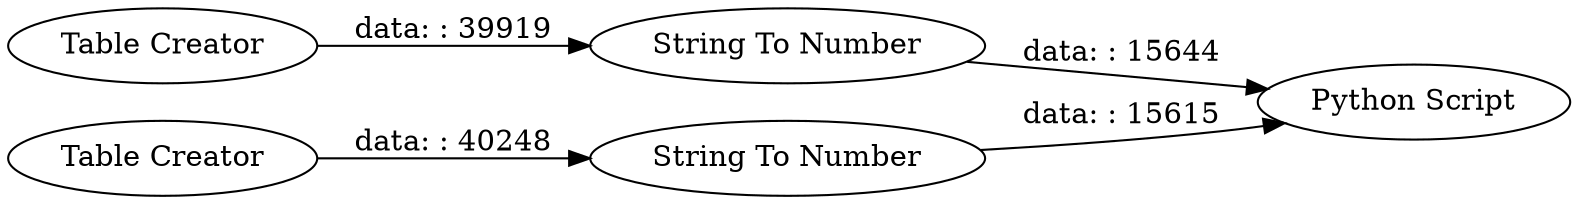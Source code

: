 digraph {
	"7058654551748187223_29" [label="Table Creator"]
	"7058654551748187223_68" [label="Python Script"]
	"7058654551748187223_70" [label="String To Number"]
	"7058654551748187223_69" [label="String To Number"]
	"7058654551748187223_28" [label="Table Creator"]
	"7058654551748187223_69" -> "7058654551748187223_68" [label="data: : 15615"]
	"7058654551748187223_28" -> "7058654551748187223_69" [label="data: : 40248"]
	"7058654551748187223_29" -> "7058654551748187223_70" [label="data: : 39919"]
	"7058654551748187223_70" -> "7058654551748187223_68" [label="data: : 15644"]
	rankdir=LR
}
